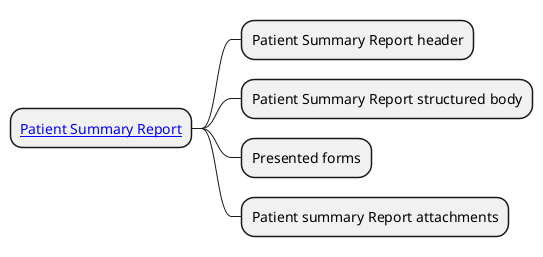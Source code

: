 @startmindmap
skinparam topurl StructureDefinition-
* [[EHDSPatientSummary.html Patient Summary Report]]
** Patient Summary Report header
** Patient Summary Report structured body
** Presented forms
** Patient summary Report attachments
@endmindmap